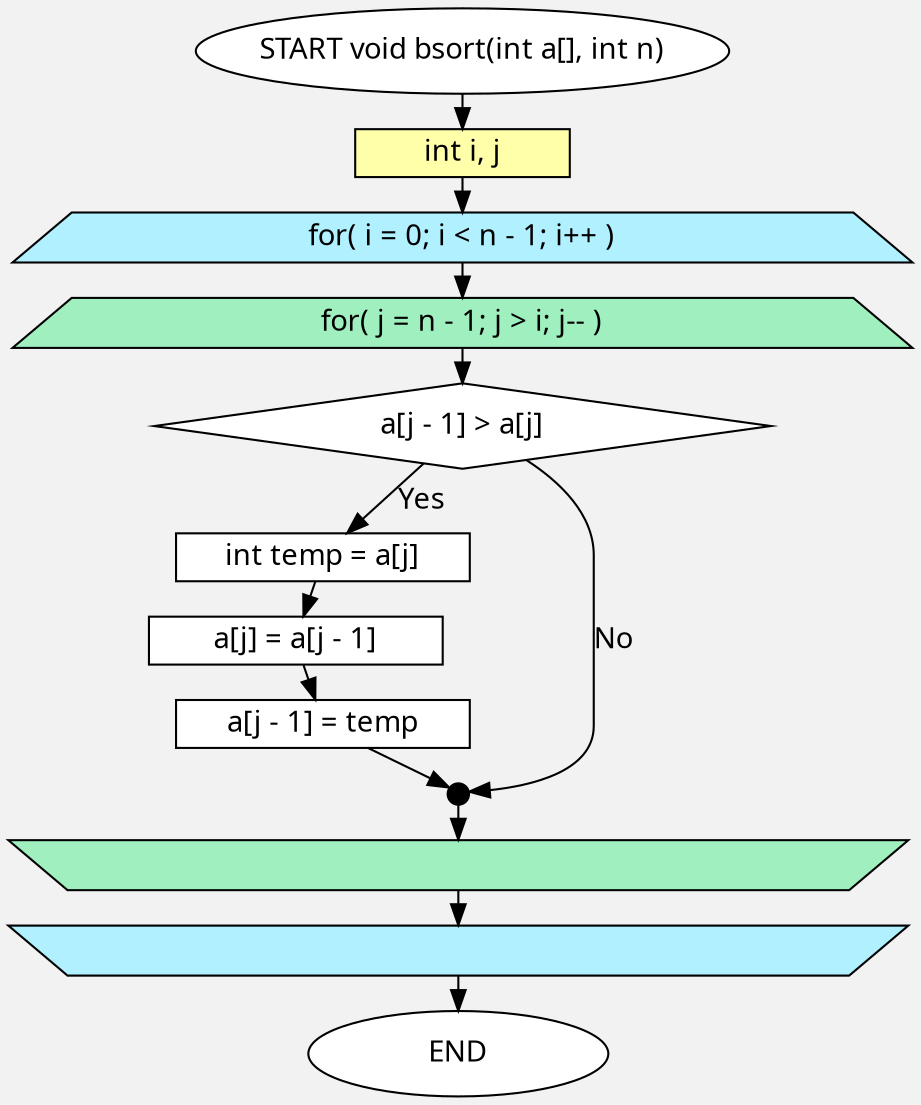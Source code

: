digraph graph_name {
	ranksep=0.03;
    graph [compound=true, fontname = "Meiryo UI", style="invis" margin=0, nodesep  = 0.5];
	rank="same"
    node [fontname = "Meiryo UI"];
    edge [fontname = "Meiryo UI"];
    bgcolor = "#F2F2F2";
	

	1 [label= "START void bsort(int a[], int n)"shape= box, shape = ellipse  ,style= "solid,filled" fillcolor= "#FFFFFF",color="#000000", width= 3.55714285714286,height= 0.571428571428571];
	2 [label= "int i, j"shape= box, shape = box ,style= "solid,filled" fillcolor= "#FFFFAA",color="#000000", width= 1.42857142857143,height= 0.285714285714286];
	3 [label= "for( i = 0; i < n - 1; i++ )"shape= box, shape = polygon,distortion=-.1 ,style= "solid,filled" fillcolor= "#B0F0FF",color="#000000", width= 6,height= 0.333333333333333,fixedsize = true];
	4 [label= "for( j = n - 1; j > i; j-- )"shape= box, shape = polygon,distortion=-.1 ,style= "solid,filled" fillcolor= "#A0F0BF",color="#000000", width= 6,height= 0.333333333333333,fixedsize = true];
	5 [label= "a[j - 1] > a[j]"shape= box, shape = diamond ,style= "solid,filled" fillcolor= "#FFFFFF",color="#000000", width= 4.10714285714286,height= 0.571428571428571];
	6 [label= "int temp = a[j]"shape= box, shape = box ,style= "solid,filled" fillcolor= "#FFFFFF",color="#000000", width= 1.96428571428571,height= 0.285714285714286];
	7 [label= "a[j] = a[j - 1]"shape= box, shape = box ,style= "solid,filled" fillcolor= "#FFFFFF",color="#000000", width= 1.96428571428571,height= 0.285714285714286];
	8 [label= "a[j - 1] = temp"shape= box, shape = box ,style= "solid,filled" fillcolor= "#FFFFFF",color="#000000", width= 1.96428571428571,height= 0.285714285714286];
	9 [label= ""shape= box, shape = point ,style= "solid,filled" fillcolor= "#000000",color="#000000", width= 0.142857142857143,height= 0.142857142857143];
	12 [label= ""shape= box, shape = polygon,distortion=.1 ,style= "solid,filled" fillcolor= "#A0F0BF",color="#000000", width= 6,height= 0.333333333333333,fixedsize = true];
	10 [label= ""shape= box, shape = polygon,distortion=.1 ,style= "solid,filled" fillcolor= "#B0F0FF",color="#000000", width= 6,height= 0.333333333333333,fixedsize = true];
	11 [label= "END"shape= box, shape = ellipse  ,style= "solid,filled" fillcolor= "#FFFFFF",color="#000000", width= 2,height= 0.571428571428571];

 1 -> 2 [ label = "",arrowhead  = normal,color = "#000000"];
 2 -> 3 [ label = "",arrowhead  = normal,color = "#000000"];
 3 -> 4 [ label = "",arrowhead  = normal,color = "#000000"];
 4 -> 5 [ label = "",arrowhead  = normal,color = "#000000"];
 5 -> 6 [ label = "Yes",arrowhead  = normal,color = "#000000"];
 5 -> 9 [ label = "No",arrowhead  = normal,color = "#000000"];
 6 -> 7 [ label = "",arrowhead  = normal,color = "#000000"];
 7 -> 8 [ label = "",arrowhead  = normal,color = "#000000"];
 8 -> 9 [ label = "",arrowhead  = normal,color = "#000000"];
 9 -> 12 [ label = "",arrowhead  = normal,color = "#000000"];
 12 -> 10 [ label = "",arrowhead  = normal,color = "#000000"];
 10 -> 11 [ label = "",arrowhead  = normal,color = "#000000"];
}